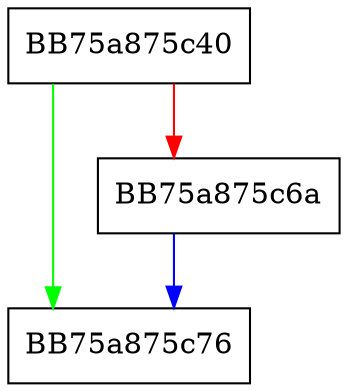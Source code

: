digraph LoadDlpSetWindowsHooksUsedListDbVar {
  node [shape="box"];
  graph [splines=ortho];
  BB75a875c40 -> BB75a875c76 [color="green"];
  BB75a875c40 -> BB75a875c6a [color="red"];
  BB75a875c6a -> BB75a875c76 [color="blue"];
}